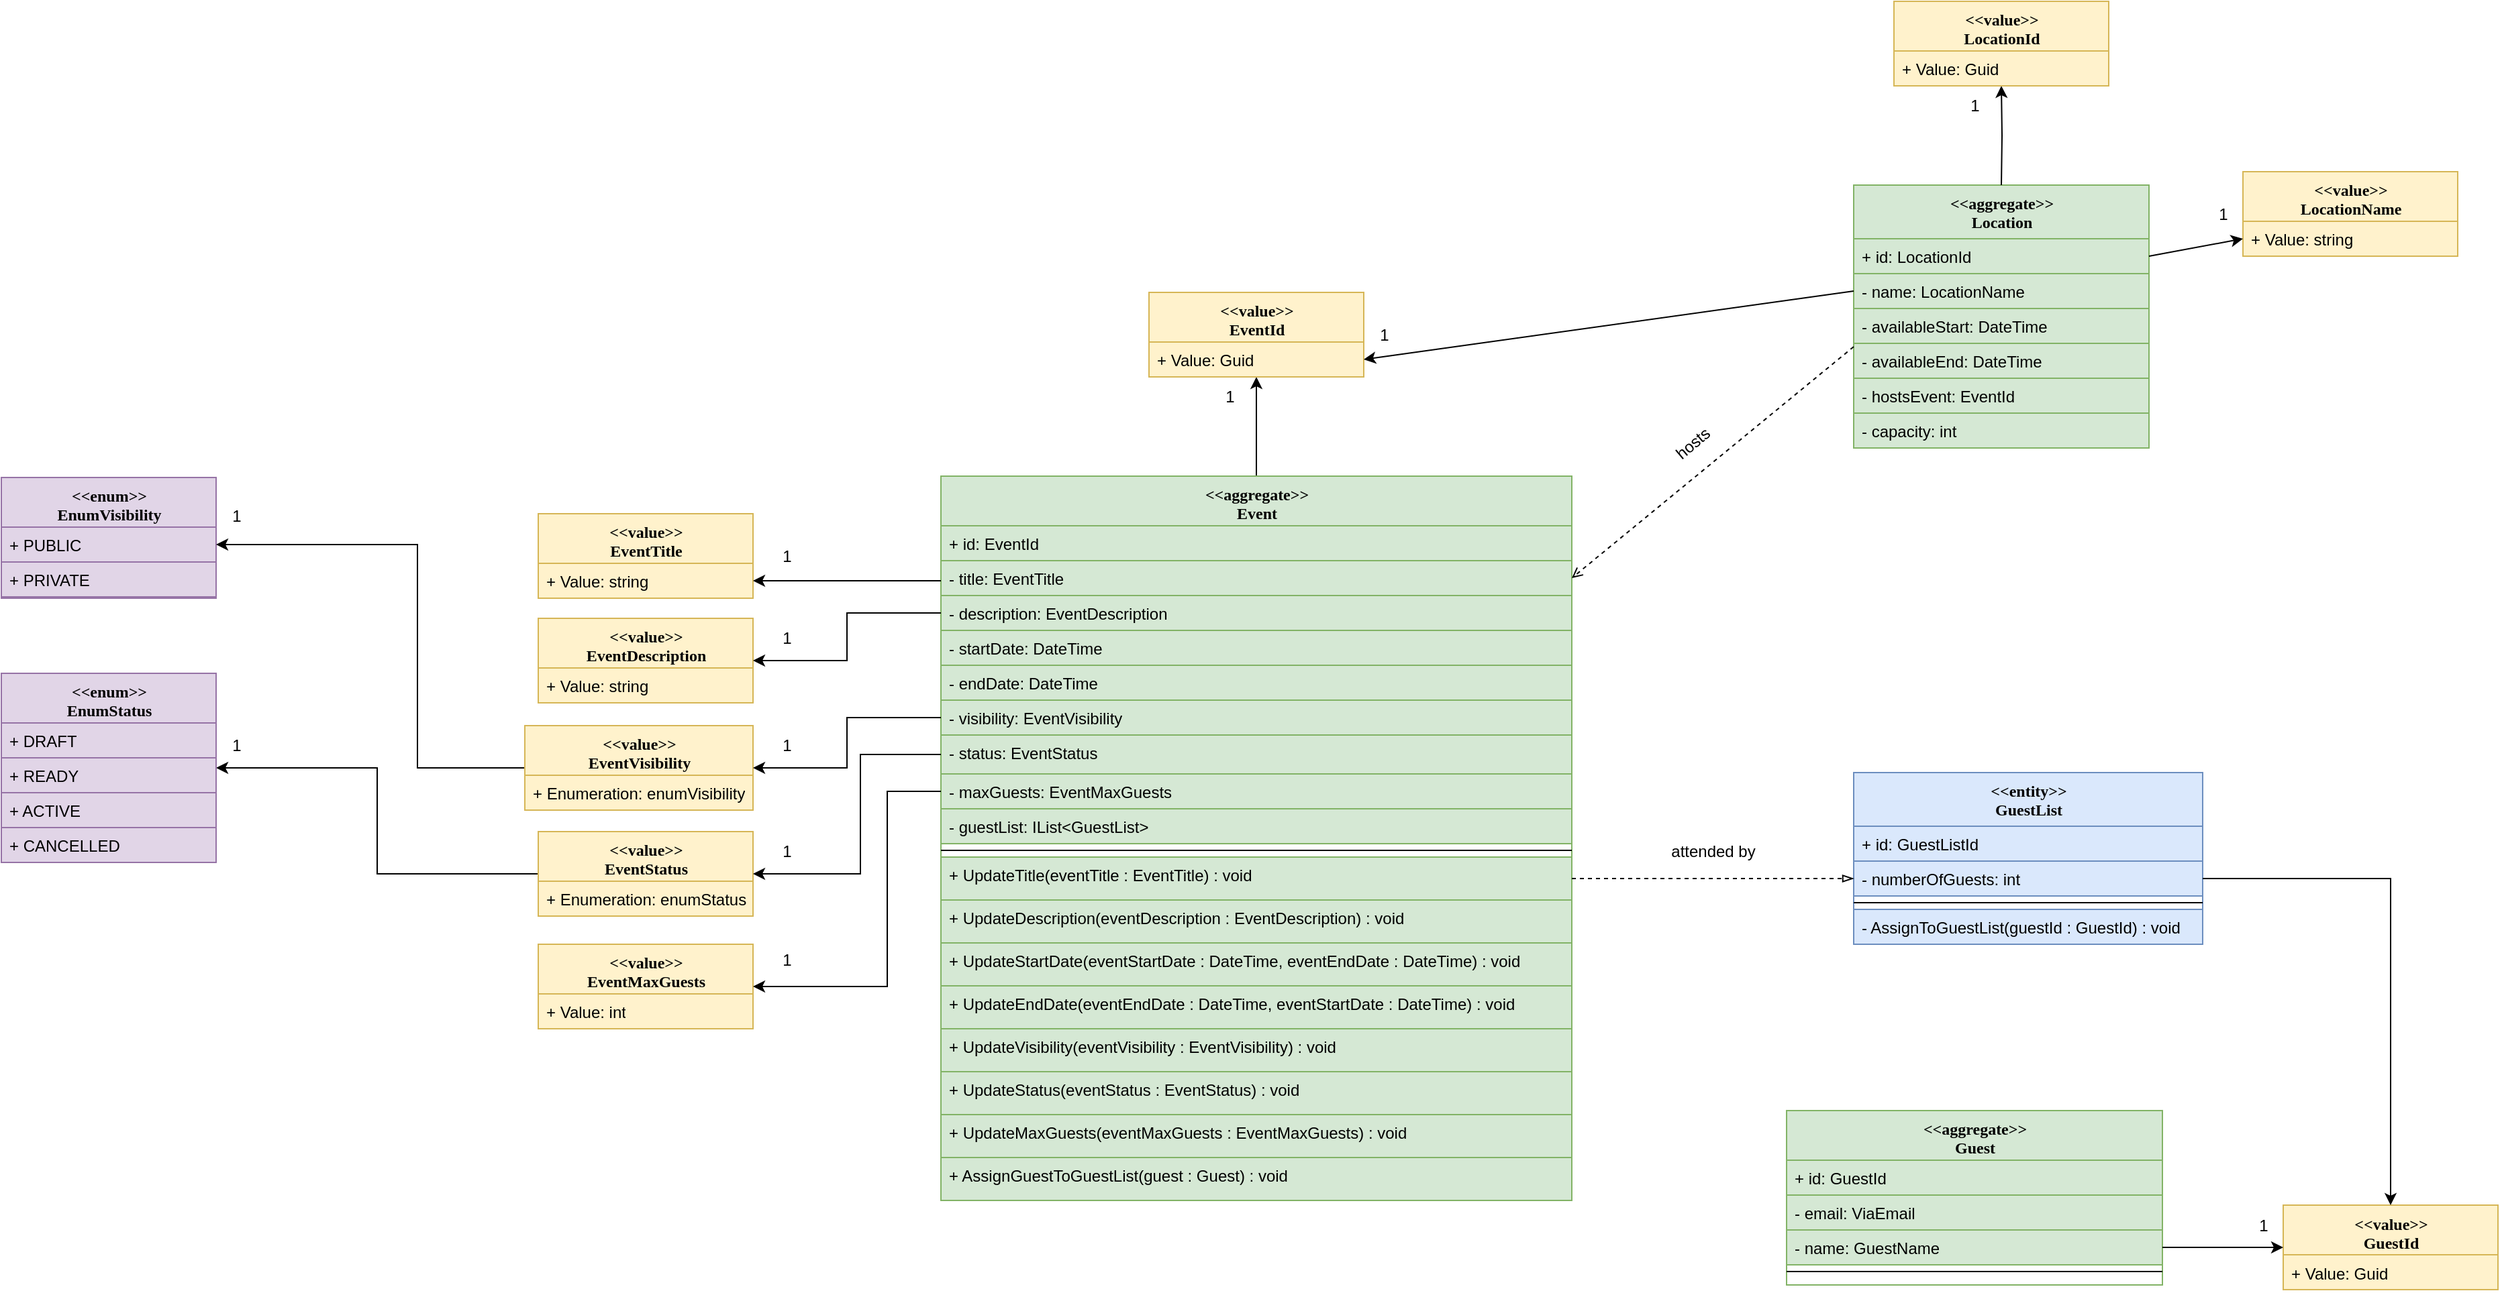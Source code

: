 <mxfile version="26.0.14">
  <diagram name="Page-1" id="9f46799a-70d6-7492-0946-bef42562c5a5">
    <mxGraphModel dx="2756" dy="1897" grid="1" gridSize="10" guides="1" tooltips="1" connect="1" arrows="1" fold="1" page="1" pageScale="1" pageWidth="1100" pageHeight="850" background="none" math="0" shadow="0">
      <root>
        <mxCell id="0" />
        <mxCell id="1" parent="0" />
        <mxCell id="UV1UsnCk2qy5vx6y43Ti-13" style="edgeStyle=orthogonalEdgeStyle;rounded=0;orthogonalLoop=1;jettySize=auto;html=1;exitX=0.5;exitY=0;exitDx=0;exitDy=0;entryX=0.5;entryY=1;entryDx=0;entryDy=0;" parent="1" source="78961159f06e98e8-17" target="UV1UsnCk2qy5vx6y43Ti-4" edge="1">
          <mxGeometry relative="1" as="geometry" />
        </mxCell>
        <mxCell id="78961159f06e98e8-17" value="&amp;lt;&amp;lt;aggregate&amp;gt;&amp;gt;&lt;div&gt;Event&lt;/div&gt;" style="swimlane;html=1;fontStyle=1;align=center;verticalAlign=top;childLayout=stackLayout;horizontal=1;startSize=37;horizontalStack=0;resizeParent=1;resizeLast=0;collapsible=1;marginBottom=0;swimlaneFillColor=#ffffff;rounded=0;shadow=0;comic=0;labelBackgroundColor=none;strokeWidth=1;fillColor=#d5e8d4;fontFamily=Verdana;fontSize=12;strokeColor=#82b366;" parent="1" vertex="1">
          <mxGeometry x="480" y="334" width="470" height="540" as="geometry" />
        </mxCell>
        <mxCell id="78961159f06e98e8-21" value="+ id: EventId" style="text;html=1;strokeColor=#82b366;fillColor=#d5e8d4;align=left;verticalAlign=top;spacingLeft=4;spacingRight=4;whiteSpace=wrap;overflow=hidden;rotatable=0;points=[[0,0.5],[1,0.5]];portConstraint=eastwest;" parent="78961159f06e98e8-17" vertex="1">
          <mxGeometry y="37" width="470" height="26" as="geometry" />
        </mxCell>
        <mxCell id="78961159f06e98e8-23" value="- title: EventTitle" style="text;html=1;strokeColor=#82b366;fillColor=#d5e8d4;align=left;verticalAlign=top;spacingLeft=4;spacingRight=4;whiteSpace=wrap;overflow=hidden;rotatable=0;points=[[0,0.5],[1,0.5]];portConstraint=eastwest;" parent="78961159f06e98e8-17" vertex="1">
          <mxGeometry y="63" width="470" height="26" as="geometry" />
        </mxCell>
        <mxCell id="78961159f06e98e8-25" value="- description: EventDescription" style="text;html=1;strokeColor=#82b366;fillColor=#d5e8d4;align=left;verticalAlign=top;spacingLeft=4;spacingRight=4;whiteSpace=wrap;overflow=hidden;rotatable=0;points=[[0,0.5],[1,0.5]];portConstraint=eastwest;" parent="78961159f06e98e8-17" vertex="1">
          <mxGeometry y="89" width="470" height="26" as="geometry" />
        </mxCell>
        <mxCell id="78961159f06e98e8-26" value="- startDate: DateTime" style="text;html=1;strokeColor=#82b366;fillColor=#d5e8d4;align=left;verticalAlign=top;spacingLeft=4;spacingRight=4;whiteSpace=wrap;overflow=hidden;rotatable=0;points=[[0,0.5],[1,0.5]];portConstraint=eastwest;" parent="78961159f06e98e8-17" vertex="1">
          <mxGeometry y="115" width="470" height="26" as="geometry" />
        </mxCell>
        <mxCell id="78961159f06e98e8-24" value="- endDate: DateTime" style="text;html=1;strokeColor=#82b366;fillColor=#d5e8d4;align=left;verticalAlign=top;spacingLeft=4;spacingRight=4;whiteSpace=wrap;overflow=hidden;rotatable=0;points=[[0,0.5],[1,0.5]];portConstraint=eastwest;" parent="78961159f06e98e8-17" vertex="1">
          <mxGeometry y="141" width="470" height="26" as="geometry" />
        </mxCell>
        <mxCell id="UV1UsnCk2qy5vx6y43Ti-17" value="- visibility: EventVisibility" style="text;html=1;strokeColor=#82b366;fillColor=#d5e8d4;align=left;verticalAlign=top;spacingLeft=4;spacingRight=4;whiteSpace=wrap;overflow=hidden;rotatable=0;points=[[0,0.5],[1,0.5]];portConstraint=eastwest;" parent="78961159f06e98e8-17" vertex="1">
          <mxGeometry y="167" width="470" height="26" as="geometry" />
        </mxCell>
        <mxCell id="UV1UsnCk2qy5vx6y43Ti-18" value="- status: EventStatus" style="text;html=1;strokeColor=#82b366;fillColor=#d5e8d4;align=left;verticalAlign=top;spacingLeft=4;spacingRight=4;whiteSpace=wrap;overflow=hidden;rotatable=0;points=[[0,0.5],[1,0.5]];portConstraint=eastwest;" parent="78961159f06e98e8-17" vertex="1">
          <mxGeometry y="193" width="470" height="29" as="geometry" />
        </mxCell>
        <mxCell id="78961159f06e98e8-27" value="- maxGuests: EventMaxGuests" style="text;html=1;strokeColor=#82b366;fillColor=#d5e8d4;align=left;verticalAlign=top;spacingLeft=4;spacingRight=4;whiteSpace=wrap;overflow=hidden;rotatable=0;points=[[0,0.5],[1,0.5]];portConstraint=eastwest;" parent="78961159f06e98e8-17" vertex="1">
          <mxGeometry y="222" width="470" height="26" as="geometry" />
        </mxCell>
        <mxCell id="UV1UsnCk2qy5vx6y43Ti-20" value="- guestList: IList&amp;lt;GuestList&amp;gt;" style="text;html=1;strokeColor=#82b366;fillColor=#d5e8d4;align=left;verticalAlign=top;spacingLeft=4;spacingRight=4;whiteSpace=wrap;overflow=hidden;rotatable=0;points=[[0,0.5],[1,0.5]];portConstraint=eastwest;" parent="78961159f06e98e8-17" vertex="1">
          <mxGeometry y="248" width="470" height="26" as="geometry" />
        </mxCell>
        <mxCell id="78961159f06e98e8-19" value="" style="line;html=1;strokeWidth=1;fillColor=none;align=left;verticalAlign=middle;spacingTop=-1;spacingLeft=3;spacingRight=3;rotatable=0;labelPosition=right;points=[];portConstraint=eastwest;" parent="78961159f06e98e8-17" vertex="1">
          <mxGeometry y="274" width="470" height="10" as="geometry" />
        </mxCell>
        <mxCell id="UV1UsnCk2qy5vx6y43Ti-49" value="+ UpdateTitle(eventTitle : EventTitle) : void" style="text;html=1;strokeColor=#82b366;fillColor=#d5e8d4;align=left;verticalAlign=top;spacingLeft=4;spacingRight=4;whiteSpace=wrap;overflow=hidden;rotatable=0;points=[[0,0.5],[1,0.5]];portConstraint=eastwest;" parent="78961159f06e98e8-17" vertex="1">
          <mxGeometry y="284" width="470" height="32" as="geometry" />
        </mxCell>
        <mxCell id="UV1UsnCk2qy5vx6y43Ti-53" value="+ UpdateDescription(eventDescription : EventDescription) : void" style="text;html=1;strokeColor=#82b366;fillColor=#d5e8d4;align=left;verticalAlign=top;spacingLeft=4;spacingRight=4;whiteSpace=wrap;overflow=hidden;rotatable=0;points=[[0,0.5],[1,0.5]];portConstraint=eastwest;" parent="78961159f06e98e8-17" vertex="1">
          <mxGeometry y="316" width="470" height="32" as="geometry" />
        </mxCell>
        <mxCell id="UV1UsnCk2qy5vx6y43Ti-54" value="+ UpdateStartDate(eventStartDate : DateTime, eventEndDate : DateTime) : void" style="text;html=1;strokeColor=#82b366;fillColor=#d5e8d4;align=left;verticalAlign=top;spacingLeft=4;spacingRight=4;whiteSpace=wrap;overflow=hidden;rotatable=0;points=[[0,0.5],[1,0.5]];portConstraint=eastwest;" parent="78961159f06e98e8-17" vertex="1">
          <mxGeometry y="348" width="470" height="32" as="geometry" />
        </mxCell>
        <mxCell id="UV1UsnCk2qy5vx6y43Ti-55" value="+ UpdateEndDate(eventEndDate : DateTime, eventStartDate : DateTime) : void" style="text;html=1;strokeColor=#82b366;fillColor=#d5e8d4;align=left;verticalAlign=top;spacingLeft=4;spacingRight=4;whiteSpace=wrap;overflow=hidden;rotatable=0;points=[[0,0.5],[1,0.5]];portConstraint=eastwest;" parent="78961159f06e98e8-17" vertex="1">
          <mxGeometry y="380" width="470" height="32" as="geometry" />
        </mxCell>
        <mxCell id="UV1UsnCk2qy5vx6y43Ti-56" value="+ UpdateVisibility(eventVisibility : EventVisibility) : void" style="text;html=1;strokeColor=#82b366;fillColor=#d5e8d4;align=left;verticalAlign=top;spacingLeft=4;spacingRight=4;whiteSpace=wrap;overflow=hidden;rotatable=0;points=[[0,0.5],[1,0.5]];portConstraint=eastwest;" parent="78961159f06e98e8-17" vertex="1">
          <mxGeometry y="412" width="470" height="32" as="geometry" />
        </mxCell>
        <mxCell id="UV1UsnCk2qy5vx6y43Ti-57" value="+ UpdateStatus(eventStatus : EventStatus) : void" style="text;html=1;strokeColor=#82b366;fillColor=#d5e8d4;align=left;verticalAlign=top;spacingLeft=4;spacingRight=4;whiteSpace=wrap;overflow=hidden;rotatable=0;points=[[0,0.5],[1,0.5]];portConstraint=eastwest;" parent="78961159f06e98e8-17" vertex="1">
          <mxGeometry y="444" width="470" height="32" as="geometry" />
        </mxCell>
        <mxCell id="UV1UsnCk2qy5vx6y43Ti-58" value="+ UpdateMaxGuests(eventMaxGuests : EventMaxGuests) : void" style="text;html=1;strokeColor=#82b366;fillColor=#d5e8d4;align=left;verticalAlign=top;spacingLeft=4;spacingRight=4;whiteSpace=wrap;overflow=hidden;rotatable=0;points=[[0,0.5],[1,0.5]];portConstraint=eastwest;" parent="78961159f06e98e8-17" vertex="1">
          <mxGeometry y="476" width="470" height="32" as="geometry" />
        </mxCell>
        <mxCell id="Fp0zk8lI4CHmRVwrMl4d-3" value="+ AssignGuestToGuestList(guest : Guest) : void" style="text;html=1;strokeColor=#82b366;fillColor=#d5e8d4;align=left;verticalAlign=top;spacingLeft=4;spacingRight=4;whiteSpace=wrap;overflow=hidden;rotatable=0;points=[[0,0.5],[1,0.5]];portConstraint=eastwest;" vertex="1" parent="78961159f06e98e8-17">
          <mxGeometry y="508" width="470" height="32" as="geometry" />
        </mxCell>
        <mxCell id="78961159f06e98e8-30" value="&amp;lt;&amp;lt;entity&amp;gt;&amp;gt;&lt;div&gt;GuestList&lt;/div&gt;" style="swimlane;html=1;fontStyle=1;align=center;verticalAlign=top;childLayout=stackLayout;horizontal=1;startSize=40;horizontalStack=0;resizeParent=1;resizeLast=0;collapsible=1;marginBottom=0;swimlaneFillColor=#ffffff;rounded=0;shadow=0;comic=0;labelBackgroundColor=none;strokeWidth=1;fillColor=#dae8fc;fontFamily=Verdana;fontSize=12;strokeColor=#6c8ebf;" parent="1" vertex="1">
          <mxGeometry x="1160" y="555" width="260" height="128" as="geometry" />
        </mxCell>
        <mxCell id="78961159f06e98e8-31" value="+ id: GuestListId" style="text;html=1;strokeColor=#6c8ebf;fillColor=#dae8fc;align=left;verticalAlign=top;spacingLeft=4;spacingRight=4;whiteSpace=wrap;overflow=hidden;rotatable=0;points=[[0,0.5],[1,0.5]];portConstraint=eastwest;" parent="78961159f06e98e8-30" vertex="1">
          <mxGeometry y="40" width="260" height="26" as="geometry" />
        </mxCell>
        <mxCell id="78961159f06e98e8-32" value="- numberOfGuests: int" style="text;html=1;strokeColor=#6c8ebf;fillColor=#dae8fc;align=left;verticalAlign=top;spacingLeft=4;spacingRight=4;whiteSpace=wrap;overflow=hidden;rotatable=0;points=[[0,0.5],[1,0.5]];portConstraint=eastwest;" parent="78961159f06e98e8-30" vertex="1">
          <mxGeometry y="66" width="260" height="26" as="geometry" />
        </mxCell>
        <mxCell id="Fp0zk8lI4CHmRVwrMl4d-1" value="" style="line;html=1;strokeWidth=1;fillColor=none;align=left;verticalAlign=middle;spacingTop=-1;spacingLeft=3;spacingRight=3;rotatable=0;labelPosition=right;points=[];portConstraint=eastwest;" vertex="1" parent="78961159f06e98e8-30">
          <mxGeometry y="92" width="260" height="10" as="geometry" />
        </mxCell>
        <mxCell id="78961159f06e98e8-37" value="- AssignToGuestList(guestId : GuestId) : void" style="text;html=1;strokeColor=#6c8ebf;fillColor=#dae8fc;align=left;verticalAlign=top;spacingLeft=4;spacingRight=4;whiteSpace=wrap;overflow=hidden;rotatable=0;points=[[0,0.5],[1,0.5]];portConstraint=eastwest;" parent="78961159f06e98e8-30" vertex="1">
          <mxGeometry y="102" width="260" height="26" as="geometry" />
        </mxCell>
        <mxCell id="UV1UsnCk2qy5vx6y43Ti-4" value="&amp;lt;&amp;lt;value&amp;gt;&amp;gt;&lt;div&gt;EventId&lt;/div&gt;" style="swimlane;html=1;fontStyle=1;align=center;verticalAlign=top;childLayout=stackLayout;horizontal=1;startSize=37;horizontalStack=0;resizeParent=1;resizeLast=0;collapsible=1;marginBottom=0;swimlaneFillColor=#ffffff;rounded=0;shadow=0;comic=0;labelBackgroundColor=none;strokeWidth=1;fontFamily=Verdana;fontSize=12;fillColor=#fff2cc;strokeColor=#d6b656;" parent="1" vertex="1">
          <mxGeometry x="635" y="197" width="160" height="63" as="geometry" />
        </mxCell>
        <mxCell id="UV1UsnCk2qy5vx6y43Ti-5" value="+ Value: Guid" style="text;html=1;strokeColor=#d6b656;fillColor=#fff2cc;align=left;verticalAlign=top;spacingLeft=4;spacingRight=4;whiteSpace=wrap;overflow=hidden;rotatable=0;points=[[0,0.5],[1,0.5]];portConstraint=eastwest;" parent="UV1UsnCk2qy5vx6y43Ti-4" vertex="1">
          <mxGeometry y="37" width="160" height="26" as="geometry" />
        </mxCell>
        <mxCell id="UV1UsnCk2qy5vx6y43Ti-15" value="1" style="text;html=1;align=center;verticalAlign=middle;resizable=0;points=[];autosize=1;strokeColor=none;fillColor=none;" parent="1" vertex="1">
          <mxGeometry x="680" y="260" width="30" height="30" as="geometry" />
        </mxCell>
        <mxCell id="UV1UsnCk2qy5vx6y43Ti-33" value="&amp;lt;&amp;lt;aggregate&amp;gt;&amp;gt;&lt;div&gt;Guest&lt;/div&gt;" style="swimlane;html=1;fontStyle=1;align=center;verticalAlign=top;childLayout=stackLayout;horizontal=1;startSize=37;horizontalStack=0;resizeParent=1;resizeLast=0;collapsible=1;marginBottom=0;swimlaneFillColor=#ffffff;rounded=0;shadow=0;comic=0;labelBackgroundColor=none;strokeWidth=1;fillColor=#d5e8d4;fontFamily=Verdana;fontSize=12;strokeColor=#82b366;" parent="1" vertex="1">
          <mxGeometry x="1110" y="807" width="280" height="130" as="geometry" />
        </mxCell>
        <mxCell id="UV1UsnCk2qy5vx6y43Ti-34" value="+ id: GuestId" style="text;html=1;strokeColor=#82b366;fillColor=#d5e8d4;align=left;verticalAlign=top;spacingLeft=4;spacingRight=4;whiteSpace=wrap;overflow=hidden;rotatable=0;points=[[0,0.5],[1,0.5]];portConstraint=eastwest;" parent="UV1UsnCk2qy5vx6y43Ti-33" vertex="1">
          <mxGeometry y="37" width="280" height="26" as="geometry" />
        </mxCell>
        <mxCell id="UV1UsnCk2qy5vx6y43Ti-35" value="- email: ViaEmail" style="text;html=1;strokeColor=#82b366;fillColor=#d5e8d4;align=left;verticalAlign=top;spacingLeft=4;spacingRight=4;whiteSpace=wrap;overflow=hidden;rotatable=0;points=[[0,0.5],[1,0.5]];portConstraint=eastwest;" parent="UV1UsnCk2qy5vx6y43Ti-33" vertex="1">
          <mxGeometry y="63" width="280" height="26" as="geometry" />
        </mxCell>
        <mxCell id="UV1UsnCk2qy5vx6y43Ti-36" value="- name: GuestName" style="text;html=1;strokeColor=#82b366;fillColor=#d5e8d4;align=left;verticalAlign=top;spacingLeft=4;spacingRight=4;whiteSpace=wrap;overflow=hidden;rotatable=0;points=[[0,0.5],[1,0.5]];portConstraint=eastwest;" parent="UV1UsnCk2qy5vx6y43Ti-33" vertex="1">
          <mxGeometry y="89" width="280" height="26" as="geometry" />
        </mxCell>
        <mxCell id="UV1UsnCk2qy5vx6y43Ti-43" value="" style="line;html=1;strokeWidth=1;fillColor=none;align=left;verticalAlign=middle;spacingTop=-1;spacingLeft=3;spacingRight=3;rotatable=0;labelPosition=right;points=[];portConstraint=eastwest;" parent="UV1UsnCk2qy5vx6y43Ti-33" vertex="1">
          <mxGeometry y="115" width="280" height="10" as="geometry" />
        </mxCell>
        <mxCell id="UV1UsnCk2qy5vx6y43Ti-45" value="&amp;lt;&amp;lt;value&amp;gt;&amp;gt;&lt;div&gt;GuestId&lt;/div&gt;" style="swimlane;html=1;fontStyle=1;align=center;verticalAlign=top;childLayout=stackLayout;horizontal=1;startSize=37;horizontalStack=0;resizeParent=1;resizeLast=0;collapsible=1;marginBottom=0;swimlaneFillColor=#ffffff;rounded=0;shadow=0;comic=0;labelBackgroundColor=none;strokeWidth=1;fontFamily=Verdana;fontSize=12;fillColor=#fff2cc;strokeColor=#d6b656;" parent="1" vertex="1">
          <mxGeometry x="1480" y="877.5" width="160" height="63" as="geometry" />
        </mxCell>
        <mxCell id="UV1UsnCk2qy5vx6y43Ti-46" value="+ Value: Guid" style="text;html=1;strokeColor=#d6b656;fillColor=#fff2cc;align=left;verticalAlign=top;spacingLeft=4;spacingRight=4;whiteSpace=wrap;overflow=hidden;rotatable=0;points=[[0,0.5],[1,0.5]];portConstraint=eastwest;" parent="UV1UsnCk2qy5vx6y43Ti-45" vertex="1">
          <mxGeometry y="37" width="160" height="26" as="geometry" />
        </mxCell>
        <mxCell id="UV1UsnCk2qy5vx6y43Ti-47" style="edgeStyle=orthogonalEdgeStyle;rounded=0;orthogonalLoop=1;jettySize=auto;html=1;entryX=0;entryY=0.5;entryDx=0;entryDy=0;" parent="1" source="UV1UsnCk2qy5vx6y43Ti-36" target="UV1UsnCk2qy5vx6y43Ti-45" edge="1">
          <mxGeometry relative="1" as="geometry" />
        </mxCell>
        <mxCell id="UV1UsnCk2qy5vx6y43Ti-48" value="1" style="text;html=1;align=center;verticalAlign=middle;resizable=0;points=[];autosize=1;strokeColor=none;fillColor=none;" parent="1" vertex="1">
          <mxGeometry x="1450" y="877.5" width="30" height="30" as="geometry" />
        </mxCell>
        <mxCell id="Fp0zk8lI4CHmRVwrMl4d-29" style="edgeStyle=orthogonalEdgeStyle;rounded=0;orthogonalLoop=1;jettySize=auto;html=1;entryX=0;entryY=0.5;entryDx=0;entryDy=0;endArrow=none;startFill=1;startArrow=classic;" edge="1" parent="1" source="UV1UsnCk2qy5vx6y43Ti-59" target="Fp0zk8lI4CHmRVwrMl4d-12">
          <mxGeometry relative="1" as="geometry" />
        </mxCell>
        <mxCell id="UV1UsnCk2qy5vx6y43Ti-59" value="&amp;lt;&amp;lt;enum&amp;gt;&amp;gt;&lt;div&gt;EnumStatus&lt;/div&gt;" style="swimlane;html=1;fontStyle=1;align=center;verticalAlign=top;childLayout=stackLayout;horizontal=1;startSize=37;horizontalStack=0;resizeParent=1;resizeLast=0;collapsible=1;marginBottom=0;swimlaneFillColor=#ffffff;rounded=0;shadow=0;comic=0;labelBackgroundColor=none;strokeWidth=1;fontFamily=Verdana;fontSize=12;fillColor=#e1d5e7;strokeColor=#9673a6;" parent="1" vertex="1">
          <mxGeometry x="-220" y="481" width="160" height="141" as="geometry" />
        </mxCell>
        <mxCell id="UV1UsnCk2qy5vx6y43Ti-60" value="+ DRAFT" style="text;html=1;strokeColor=#9673a6;fillColor=#e1d5e7;align=left;verticalAlign=top;spacingLeft=4;spacingRight=4;whiteSpace=wrap;overflow=hidden;rotatable=0;points=[[0,0.5],[1,0.5]];portConstraint=eastwest;" parent="UV1UsnCk2qy5vx6y43Ti-59" vertex="1">
          <mxGeometry y="37" width="160" height="26" as="geometry" />
        </mxCell>
        <mxCell id="UV1UsnCk2qy5vx6y43Ti-63" value="+ READY" style="text;html=1;strokeColor=#9673a6;fillColor=#e1d5e7;align=left;verticalAlign=top;spacingLeft=4;spacingRight=4;whiteSpace=wrap;overflow=hidden;rotatable=0;points=[[0,0.5],[1,0.5]];portConstraint=eastwest;" parent="UV1UsnCk2qy5vx6y43Ti-59" vertex="1">
          <mxGeometry y="63" width="160" height="26" as="geometry" />
        </mxCell>
        <mxCell id="UV1UsnCk2qy5vx6y43Ti-64" value="+ ACTIVE" style="text;html=1;strokeColor=#9673a6;fillColor=#e1d5e7;align=left;verticalAlign=top;spacingLeft=4;spacingRight=4;whiteSpace=wrap;overflow=hidden;rotatable=0;points=[[0,0.5],[1,0.5]];portConstraint=eastwest;" parent="UV1UsnCk2qy5vx6y43Ti-59" vertex="1">
          <mxGeometry y="89" width="160" height="26" as="geometry" />
        </mxCell>
        <mxCell id="UV1UsnCk2qy5vx6y43Ti-65" value="+ CANCELLED" style="text;html=1;strokeColor=#9673a6;fillColor=#e1d5e7;align=left;verticalAlign=top;spacingLeft=4;spacingRight=4;whiteSpace=wrap;overflow=hidden;rotatable=0;points=[[0,0.5],[1,0.5]];portConstraint=eastwest;" parent="UV1UsnCk2qy5vx6y43Ti-59" vertex="1">
          <mxGeometry y="115" width="160" height="26" as="geometry" />
        </mxCell>
        <mxCell id="UV1UsnCk2qy5vx6y43Ti-61" value="&amp;lt;&amp;lt;enum&amp;gt;&amp;gt;&lt;div&gt;EnumVisibility&lt;/div&gt;" style="swimlane;html=1;fontStyle=1;align=center;verticalAlign=top;childLayout=stackLayout;horizontal=1;startSize=37;horizontalStack=0;resizeParent=1;resizeLast=0;collapsible=1;marginBottom=0;swimlaneFillColor=#ffffff;rounded=0;shadow=0;comic=0;labelBackgroundColor=none;strokeWidth=1;fontFamily=Verdana;fontSize=12;fillColor=#e1d5e7;strokeColor=#9673a6;" parent="1" vertex="1">
          <mxGeometry x="-220" y="335" width="160" height="90" as="geometry" />
        </mxCell>
        <mxCell id="UV1UsnCk2qy5vx6y43Ti-62" value="+ PUBLIC" style="text;html=1;strokeColor=#9673a6;fillColor=#e1d5e7;align=left;verticalAlign=top;spacingLeft=4;spacingRight=4;whiteSpace=wrap;overflow=hidden;rotatable=0;points=[[0,0.5],[1,0.5]];portConstraint=eastwest;" parent="UV1UsnCk2qy5vx6y43Ti-61" vertex="1">
          <mxGeometry y="37" width="160" height="26" as="geometry" />
        </mxCell>
        <mxCell id="UV1UsnCk2qy5vx6y43Ti-66" value="+ PRIVATE" style="text;html=1;strokeColor=#9673a6;fillColor=#e1d5e7;align=left;verticalAlign=top;spacingLeft=4;spacingRight=4;whiteSpace=wrap;overflow=hidden;rotatable=0;points=[[0,0.5],[1,0.5]];portConstraint=eastwest;" parent="UV1UsnCk2qy5vx6y43Ti-61" vertex="1">
          <mxGeometry y="63" width="160" height="26" as="geometry" />
        </mxCell>
        <mxCell id="UV1UsnCk2qy5vx6y43Ti-70" value="1" style="text;html=1;align=center;verticalAlign=middle;resizable=0;points=[];autosize=1;strokeColor=none;fillColor=none;" parent="1" vertex="1">
          <mxGeometry x="-60" y="348.5" width="30" height="30" as="geometry" />
        </mxCell>
        <mxCell id="UV1UsnCk2qy5vx6y43Ti-71" value="1" style="text;html=1;align=center;verticalAlign=middle;resizable=0;points=[];autosize=1;strokeColor=none;fillColor=none;" parent="1" vertex="1">
          <mxGeometry x="-60" y="520" width="30" height="30" as="geometry" />
        </mxCell>
        <mxCell id="UV1UsnCk2qy5vx6y43Ti-73" style="edgeStyle=orthogonalEdgeStyle;rounded=0;orthogonalLoop=1;jettySize=auto;html=1;entryX=0;entryY=0.5;entryDx=0;entryDy=0;dashed=1;endArrow=blockThin;endFill=0;" parent="1" source="UV1UsnCk2qy5vx6y43Ti-49" target="78961159f06e98e8-32" edge="1">
          <mxGeometry relative="1" as="geometry" />
        </mxCell>
        <mxCell id="UV1UsnCk2qy5vx6y43Ti-76" value="attended by" style="text;html=1;align=center;verticalAlign=middle;resizable=0;points=[];autosize=1;strokeColor=none;fillColor=none;" parent="1" vertex="1">
          <mxGeometry x="1010" y="599" width="90" height="30" as="geometry" />
        </mxCell>
        <mxCell id="UV1UsnCk2qy5vx6y43Ti-78" value="&amp;lt;&amp;lt;aggregate&amp;gt;&amp;gt;&lt;div&gt;Location&lt;/div&gt;" style="swimlane;html=1;fontStyle=1;align=center;verticalAlign=top;childLayout=stackLayout;horizontal=1;startSize=40;horizontalStack=0;resizeParent=1;resizeLast=0;collapsible=1;marginBottom=0;swimlaneFillColor=#ffffff;rounded=0;shadow=0;comic=0;labelBackgroundColor=none;strokeWidth=1;fillColor=#d5e8d4;fontFamily=Verdana;fontSize=12;strokeColor=#82b366;" parent="1" vertex="1">
          <mxGeometry x="1160" y="117" width="220" height="196" as="geometry" />
        </mxCell>
        <mxCell id="UV1UsnCk2qy5vx6y43Ti-79" value="+ id: LocationId" style="text;html=1;strokeColor=#82b366;fillColor=#d5e8d4;align=left;verticalAlign=top;spacingLeft=4;spacingRight=4;whiteSpace=wrap;overflow=hidden;rotatable=0;points=[[0,0.5],[1,0.5]];portConstraint=eastwest;" parent="UV1UsnCk2qy5vx6y43Ti-78" vertex="1">
          <mxGeometry y="40" width="220" height="26" as="geometry" />
        </mxCell>
        <mxCell id="UV1UsnCk2qy5vx6y43Ti-80" value="- name: LocationName" style="text;html=1;strokeColor=#82b366;fillColor=#d5e8d4;align=left;verticalAlign=top;spacingLeft=4;spacingRight=4;whiteSpace=wrap;overflow=hidden;rotatable=0;points=[[0,0.5],[1,0.5]];portConstraint=eastwest;" parent="UV1UsnCk2qy5vx6y43Ti-78" vertex="1">
          <mxGeometry y="66" width="220" height="26" as="geometry" />
        </mxCell>
        <mxCell id="UV1UsnCk2qy5vx6y43Ti-81" value="- availableStart: DateTime" style="text;html=1;strokeColor=#82b366;fillColor=#d5e8d4;align=left;verticalAlign=top;spacingLeft=4;spacingRight=4;whiteSpace=wrap;overflow=hidden;rotatable=0;points=[[0,0.5],[1,0.5]];portConstraint=eastwest;" parent="UV1UsnCk2qy5vx6y43Ti-78" vertex="1">
          <mxGeometry y="92" width="220" height="26" as="geometry" />
        </mxCell>
        <mxCell id="UV1UsnCk2qy5vx6y43Ti-82" value="- availableEnd: DateTime" style="text;html=1;strokeColor=#82b366;fillColor=#d5e8d4;align=left;verticalAlign=top;spacingLeft=4;spacingRight=4;whiteSpace=wrap;overflow=hidden;rotatable=0;points=[[0,0.5],[1,0.5]];portConstraint=eastwest;" parent="UV1UsnCk2qy5vx6y43Ti-78" vertex="1">
          <mxGeometry y="118" width="220" height="26" as="geometry" />
        </mxCell>
        <mxCell id="UV1UsnCk2qy5vx6y43Ti-83" value="- hostsEvent: EventId" style="text;html=1;strokeColor=#82b366;fillColor=#d5e8d4;align=left;verticalAlign=top;spacingLeft=4;spacingRight=4;whiteSpace=wrap;overflow=hidden;rotatable=0;points=[[0,0.5],[1,0.5]];portConstraint=eastwest;" parent="UV1UsnCk2qy5vx6y43Ti-78" vertex="1">
          <mxGeometry y="144" width="220" height="26" as="geometry" />
        </mxCell>
        <mxCell id="UV1UsnCk2qy5vx6y43Ti-84" value="- capacity: int" style="text;html=1;strokeColor=#82b366;fillColor=#d5e8d4;align=left;verticalAlign=top;spacingLeft=4;spacingRight=4;whiteSpace=wrap;overflow=hidden;rotatable=0;points=[[0,0.5],[1,0.5]];portConstraint=eastwest;" parent="UV1UsnCk2qy5vx6y43Ti-78" vertex="1">
          <mxGeometry y="170" width="220" height="26" as="geometry" />
        </mxCell>
        <mxCell id="UV1UsnCk2qy5vx6y43Ti-86" value="" style="endArrow=open;html=1;rounded=0;entryX=1;entryY=0.5;entryDx=0;entryDy=0;dashed=1;endFill=0;" parent="1" target="78961159f06e98e8-23" edge="1">
          <mxGeometry width="50" height="50" relative="1" as="geometry">
            <mxPoint x="1160" y="237.5" as="sourcePoint" />
            <mxPoint x="1090.0" y="312.5" as="targetPoint" />
          </mxGeometry>
        </mxCell>
        <mxCell id="UV1UsnCk2qy5vx6y43Ti-88" value="hosts" style="text;html=1;align=center;verticalAlign=middle;resizable=0;points=[];autosize=1;strokeColor=none;fillColor=none;rotation=-40;" parent="1" vertex="1">
          <mxGeometry x="1015" y="295" width="50" height="30" as="geometry" />
        </mxCell>
        <mxCell id="UV1UsnCk2qy5vx6y43Ti-89" style="edgeStyle=orthogonalEdgeStyle;rounded=0;orthogonalLoop=1;jettySize=auto;html=1;exitX=0.5;exitY=0;exitDx=0;exitDy=0;entryX=0.5;entryY=1;entryDx=0;entryDy=0;" parent="1" target="UV1UsnCk2qy5vx6y43Ti-90" edge="1">
          <mxGeometry relative="1" as="geometry">
            <mxPoint x="1270" y="117" as="sourcePoint" />
          </mxGeometry>
        </mxCell>
        <mxCell id="UV1UsnCk2qy5vx6y43Ti-90" value="&amp;lt;&amp;lt;value&amp;gt;&amp;gt;&lt;div&gt;LocationId&lt;/div&gt;" style="swimlane;html=1;fontStyle=1;align=center;verticalAlign=top;childLayout=stackLayout;horizontal=1;startSize=37;horizontalStack=0;resizeParent=1;resizeLast=0;collapsible=1;marginBottom=0;swimlaneFillColor=#ffffff;rounded=0;shadow=0;comic=0;labelBackgroundColor=none;strokeWidth=1;fontFamily=Verdana;fontSize=12;fillColor=#fff2cc;strokeColor=#d6b656;" parent="1" vertex="1">
          <mxGeometry x="1190" y="-20" width="160" height="63" as="geometry" />
        </mxCell>
        <mxCell id="UV1UsnCk2qy5vx6y43Ti-91" value="+ Value: Guid" style="text;html=1;strokeColor=#d6b656;fillColor=#fff2cc;align=left;verticalAlign=top;spacingLeft=4;spacingRight=4;whiteSpace=wrap;overflow=hidden;rotatable=0;points=[[0,0.5],[1,0.5]];portConstraint=eastwest;" parent="UV1UsnCk2qy5vx6y43Ti-90" vertex="1">
          <mxGeometry y="37" width="160" height="26" as="geometry" />
        </mxCell>
        <mxCell id="UV1UsnCk2qy5vx6y43Ti-92" value="1" style="text;html=1;align=center;verticalAlign=middle;resizable=0;points=[];autosize=1;strokeColor=none;fillColor=none;" parent="1" vertex="1">
          <mxGeometry x="1235" y="43" width="30" height="30" as="geometry" />
        </mxCell>
        <mxCell id="UV1UsnCk2qy5vx6y43Ti-94" value="" style="endArrow=classic;html=1;rounded=0;entryX=1;entryY=0.5;entryDx=0;entryDy=0;exitX=0;exitY=0.5;exitDx=0;exitDy=0;" parent="1" source="UV1UsnCk2qy5vx6y43Ti-80" target="UV1UsnCk2qy5vx6y43Ti-5" edge="1">
          <mxGeometry width="50" height="50" relative="1" as="geometry">
            <mxPoint x="1020" y="297" as="sourcePoint" />
            <mxPoint x="1070" y="247" as="targetPoint" />
          </mxGeometry>
        </mxCell>
        <mxCell id="UV1UsnCk2qy5vx6y43Ti-95" value="1" style="text;html=1;align=center;verticalAlign=middle;resizable=0;points=[];autosize=1;strokeColor=none;fillColor=none;" parent="1" vertex="1">
          <mxGeometry x="795" y="213.5" width="30" height="30" as="geometry" />
        </mxCell>
        <mxCell id="UV1UsnCk2qy5vx6y43Ti-96" value="&amp;lt;&amp;lt;value&amp;gt;&amp;gt;&lt;div&gt;LocationName&lt;/div&gt;" style="swimlane;html=1;fontStyle=1;align=center;verticalAlign=top;childLayout=stackLayout;horizontal=1;startSize=37;horizontalStack=0;resizeParent=1;resizeLast=0;collapsible=1;marginBottom=0;swimlaneFillColor=#ffffff;rounded=0;shadow=0;comic=0;labelBackgroundColor=none;strokeWidth=1;fontFamily=Verdana;fontSize=12;fillColor=#fff2cc;strokeColor=#d6b656;" parent="1" vertex="1">
          <mxGeometry x="1450" y="107" width="160" height="63" as="geometry" />
        </mxCell>
        <mxCell id="UV1UsnCk2qy5vx6y43Ti-97" value="+ Value: string" style="text;html=1;strokeColor=#d6b656;fillColor=#fff2cc;align=left;verticalAlign=top;spacingLeft=4;spacingRight=4;whiteSpace=wrap;overflow=hidden;rotatable=0;points=[[0,0.5],[1,0.5]];portConstraint=eastwest;" parent="UV1UsnCk2qy5vx6y43Ti-96" vertex="1">
          <mxGeometry y="37" width="160" height="26" as="geometry" />
        </mxCell>
        <mxCell id="UV1UsnCk2qy5vx6y43Ti-104" value="" style="endArrow=classic;html=1;rounded=0;entryX=0;entryY=0.5;entryDx=0;entryDy=0;" parent="1" target="UV1UsnCk2qy5vx6y43Ti-97" edge="1">
          <mxGeometry width="50" height="50" relative="1" as="geometry">
            <mxPoint x="1380" y="170" as="sourcePoint" />
            <mxPoint x="1430" y="120" as="targetPoint" />
          </mxGeometry>
        </mxCell>
        <mxCell id="UV1UsnCk2qy5vx6y43Ti-105" value="1" style="text;html=1;align=center;verticalAlign=middle;resizable=0;points=[];autosize=1;strokeColor=none;fillColor=none;" parent="1" vertex="1">
          <mxGeometry x="1420" y="123.5" width="30" height="30" as="geometry" />
        </mxCell>
        <mxCell id="Fp0zk8lI4CHmRVwrMl4d-2" style="edgeStyle=orthogonalEdgeStyle;rounded=0;orthogonalLoop=1;jettySize=auto;html=1;" edge="1" parent="1" source="78961159f06e98e8-32" target="UV1UsnCk2qy5vx6y43Ti-45">
          <mxGeometry relative="1" as="geometry" />
        </mxCell>
        <mxCell id="Fp0zk8lI4CHmRVwrMl4d-6" value="&amp;lt;&amp;lt;value&amp;gt;&amp;gt;&lt;div&gt;EventTitle&lt;/div&gt;" style="swimlane;html=1;fontStyle=1;align=center;verticalAlign=top;childLayout=stackLayout;horizontal=1;startSize=37;horizontalStack=0;resizeParent=1;resizeLast=0;collapsible=1;marginBottom=0;swimlaneFillColor=#ffffff;rounded=0;shadow=0;comic=0;labelBackgroundColor=none;strokeWidth=1;fontFamily=Verdana;fontSize=12;fillColor=#fff2cc;strokeColor=#d6b656;" vertex="1" parent="1">
          <mxGeometry x="180" y="362" width="160" height="63" as="geometry" />
        </mxCell>
        <mxCell id="Fp0zk8lI4CHmRVwrMl4d-7" value="+ Value: string" style="text;html=1;strokeColor=#d6b656;fillColor=#fff2cc;align=left;verticalAlign=top;spacingLeft=4;spacingRight=4;whiteSpace=wrap;overflow=hidden;rotatable=0;points=[[0,0.5],[1,0.5]];portConstraint=eastwest;" vertex="1" parent="Fp0zk8lI4CHmRVwrMl4d-6">
          <mxGeometry y="37" width="160" height="26" as="geometry" />
        </mxCell>
        <mxCell id="Fp0zk8lI4CHmRVwrMl4d-8" value="&amp;lt;&amp;lt;value&amp;gt;&amp;gt;&lt;div&gt;EventDescription&lt;/div&gt;" style="swimlane;html=1;fontStyle=1;align=center;verticalAlign=top;childLayout=stackLayout;horizontal=1;startSize=37;horizontalStack=0;resizeParent=1;resizeLast=0;collapsible=1;marginBottom=0;swimlaneFillColor=#ffffff;rounded=0;shadow=0;comic=0;labelBackgroundColor=none;strokeWidth=1;fontFamily=Verdana;fontSize=12;fillColor=#fff2cc;strokeColor=#d6b656;" vertex="1" parent="1">
          <mxGeometry x="180" y="440" width="160" height="63" as="geometry" />
        </mxCell>
        <mxCell id="Fp0zk8lI4CHmRVwrMl4d-9" value="+ Value: string" style="text;html=1;strokeColor=#d6b656;fillColor=#fff2cc;align=left;verticalAlign=top;spacingLeft=4;spacingRight=4;whiteSpace=wrap;overflow=hidden;rotatable=0;points=[[0,0.5],[1,0.5]];portConstraint=eastwest;" vertex="1" parent="Fp0zk8lI4CHmRVwrMl4d-8">
          <mxGeometry y="37" width="160" height="26" as="geometry" />
        </mxCell>
        <mxCell id="Fp0zk8lI4CHmRVwrMl4d-30" style="edgeStyle=orthogonalEdgeStyle;rounded=0;orthogonalLoop=1;jettySize=auto;html=1;entryX=1;entryY=0.5;entryDx=0;entryDy=0;exitX=0;exitY=0.5;exitDx=0;exitDy=0;" edge="1" parent="1" source="Fp0zk8lI4CHmRVwrMl4d-10" target="UV1UsnCk2qy5vx6y43Ti-62">
          <mxGeometry relative="1" as="geometry">
            <Array as="points">
              <mxPoint x="90" y="552" />
              <mxPoint x="90" y="385" />
            </Array>
          </mxGeometry>
        </mxCell>
        <mxCell id="Fp0zk8lI4CHmRVwrMl4d-10" value="&amp;lt;&amp;lt;value&amp;gt;&amp;gt;&lt;div&gt;EventVisibility&lt;/div&gt;" style="swimlane;html=1;fontStyle=1;align=center;verticalAlign=top;childLayout=stackLayout;horizontal=1;startSize=37;horizontalStack=0;resizeParent=1;resizeLast=0;collapsible=1;marginBottom=0;swimlaneFillColor=#ffffff;rounded=0;shadow=0;comic=0;labelBackgroundColor=none;strokeWidth=1;fontFamily=Verdana;fontSize=12;fillColor=#fff2cc;strokeColor=#d6b656;" vertex="1" parent="1">
          <mxGeometry x="170" y="520" width="170" height="63" as="geometry" />
        </mxCell>
        <mxCell id="Fp0zk8lI4CHmRVwrMl4d-11" value="+ Enumeration: enumVisibility" style="text;html=1;strokeColor=#d6b656;fillColor=#fff2cc;align=left;verticalAlign=top;spacingLeft=4;spacingRight=4;whiteSpace=wrap;overflow=hidden;rotatable=0;points=[[0,0.5],[1,0.5]];portConstraint=eastwest;" vertex="1" parent="Fp0zk8lI4CHmRVwrMl4d-10">
          <mxGeometry y="37" width="170" height="26" as="geometry" />
        </mxCell>
        <mxCell id="Fp0zk8lI4CHmRVwrMl4d-12" value="&amp;lt;&amp;lt;value&amp;gt;&amp;gt;&lt;div&gt;EventStatus&lt;/div&gt;" style="swimlane;html=1;fontStyle=1;align=center;verticalAlign=top;childLayout=stackLayout;horizontal=1;startSize=37;horizontalStack=0;resizeParent=1;resizeLast=0;collapsible=1;marginBottom=0;swimlaneFillColor=#ffffff;rounded=0;shadow=0;comic=0;labelBackgroundColor=none;strokeWidth=1;fontFamily=Verdana;fontSize=12;fillColor=#fff2cc;strokeColor=#d6b656;" vertex="1" parent="1">
          <mxGeometry x="180" y="599" width="160" height="63" as="geometry" />
        </mxCell>
        <mxCell id="Fp0zk8lI4CHmRVwrMl4d-13" value="+ Enumeration: enumStatus" style="text;html=1;strokeColor=#d6b656;fillColor=#fff2cc;align=left;verticalAlign=top;spacingLeft=4;spacingRight=4;whiteSpace=wrap;overflow=hidden;rotatable=0;points=[[0,0.5],[1,0.5]];portConstraint=eastwest;" vertex="1" parent="Fp0zk8lI4CHmRVwrMl4d-12">
          <mxGeometry y="37" width="160" height="26" as="geometry" />
        </mxCell>
        <mxCell id="Fp0zk8lI4CHmRVwrMl4d-14" value="&amp;lt;&amp;lt;value&amp;gt;&amp;gt;&lt;div&gt;EventMaxGuests&lt;/div&gt;" style="swimlane;html=1;fontStyle=1;align=center;verticalAlign=top;childLayout=stackLayout;horizontal=1;startSize=37;horizontalStack=0;resizeParent=1;resizeLast=0;collapsible=1;marginBottom=0;swimlaneFillColor=#ffffff;rounded=0;shadow=0;comic=0;labelBackgroundColor=none;strokeWidth=1;fontFamily=Verdana;fontSize=12;fillColor=#fff2cc;strokeColor=#d6b656;" vertex="1" parent="1">
          <mxGeometry x="180" y="683" width="160" height="63" as="geometry" />
        </mxCell>
        <mxCell id="Fp0zk8lI4CHmRVwrMl4d-15" value="+ Value: int" style="text;html=1;strokeColor=#d6b656;fillColor=#fff2cc;align=left;verticalAlign=top;spacingLeft=4;spacingRight=4;whiteSpace=wrap;overflow=hidden;rotatable=0;points=[[0,0.5],[1,0.5]];portConstraint=eastwest;" vertex="1" parent="Fp0zk8lI4CHmRVwrMl4d-14">
          <mxGeometry y="37" width="160" height="26" as="geometry" />
        </mxCell>
        <mxCell id="Fp0zk8lI4CHmRVwrMl4d-19" style="edgeStyle=orthogonalEdgeStyle;rounded=0;orthogonalLoop=1;jettySize=auto;html=1;entryX=1;entryY=0.5;entryDx=0;entryDy=0;" edge="1" parent="1" source="78961159f06e98e8-23" target="Fp0zk8lI4CHmRVwrMl4d-7">
          <mxGeometry relative="1" as="geometry">
            <Array as="points">
              <mxPoint x="430" y="412" />
              <mxPoint x="430" y="412" />
            </Array>
          </mxGeometry>
        </mxCell>
        <mxCell id="Fp0zk8lI4CHmRVwrMl4d-20" style="edgeStyle=orthogonalEdgeStyle;rounded=0;orthogonalLoop=1;jettySize=auto;html=1;entryX=1;entryY=0.5;entryDx=0;entryDy=0;" edge="1" parent="1" source="78961159f06e98e8-25" target="Fp0zk8lI4CHmRVwrMl4d-8">
          <mxGeometry relative="1" as="geometry" />
        </mxCell>
        <mxCell id="Fp0zk8lI4CHmRVwrMl4d-21" style="edgeStyle=orthogonalEdgeStyle;rounded=0;orthogonalLoop=1;jettySize=auto;html=1;entryX=1;entryY=0.5;entryDx=0;entryDy=0;" edge="1" parent="1" source="UV1UsnCk2qy5vx6y43Ti-17" target="Fp0zk8lI4CHmRVwrMl4d-10">
          <mxGeometry relative="1" as="geometry" />
        </mxCell>
        <mxCell id="Fp0zk8lI4CHmRVwrMl4d-22" style="edgeStyle=orthogonalEdgeStyle;rounded=0;orthogonalLoop=1;jettySize=auto;html=1;entryX=1;entryY=0.5;entryDx=0;entryDy=0;" edge="1" parent="1" source="UV1UsnCk2qy5vx6y43Ti-18" target="Fp0zk8lI4CHmRVwrMl4d-12">
          <mxGeometry relative="1" as="geometry">
            <Array as="points">
              <mxPoint x="420" y="542" />
              <mxPoint x="420" y="630" />
            </Array>
          </mxGeometry>
        </mxCell>
        <mxCell id="Fp0zk8lI4CHmRVwrMl4d-23" style="edgeStyle=orthogonalEdgeStyle;rounded=0;orthogonalLoop=1;jettySize=auto;html=1;entryX=1;entryY=0.5;entryDx=0;entryDy=0;" edge="1" parent="1" source="78961159f06e98e8-27" target="Fp0zk8lI4CHmRVwrMl4d-14">
          <mxGeometry relative="1" as="geometry">
            <Array as="points">
              <mxPoint x="440" y="569" />
              <mxPoint x="440" y="714" />
            </Array>
          </mxGeometry>
        </mxCell>
        <mxCell id="Fp0zk8lI4CHmRVwrMl4d-24" value="1" style="text;html=1;align=center;verticalAlign=middle;resizable=0;points=[];autosize=1;strokeColor=none;fillColor=none;" vertex="1" parent="1">
          <mxGeometry x="350" y="378.5" width="30" height="30" as="geometry" />
        </mxCell>
        <mxCell id="Fp0zk8lI4CHmRVwrMl4d-25" value="1" style="text;html=1;align=center;verticalAlign=middle;resizable=0;points=[];autosize=1;strokeColor=none;fillColor=none;" vertex="1" parent="1">
          <mxGeometry x="350" y="440" width="30" height="30" as="geometry" />
        </mxCell>
        <mxCell id="Fp0zk8lI4CHmRVwrMl4d-26" value="1" style="text;html=1;align=center;verticalAlign=middle;resizable=0;points=[];autosize=1;strokeColor=none;fillColor=none;" vertex="1" parent="1">
          <mxGeometry x="350" y="520" width="30" height="30" as="geometry" />
        </mxCell>
        <mxCell id="Fp0zk8lI4CHmRVwrMl4d-27" value="1" style="text;html=1;align=center;verticalAlign=middle;resizable=0;points=[];autosize=1;strokeColor=none;fillColor=none;" vertex="1" parent="1">
          <mxGeometry x="350" y="599" width="30" height="30" as="geometry" />
        </mxCell>
        <mxCell id="Fp0zk8lI4CHmRVwrMl4d-28" value="1" style="text;html=1;align=center;verticalAlign=middle;resizable=0;points=[];autosize=1;strokeColor=none;fillColor=none;" vertex="1" parent="1">
          <mxGeometry x="350" y="680" width="30" height="30" as="geometry" />
        </mxCell>
      </root>
    </mxGraphModel>
  </diagram>
</mxfile>
